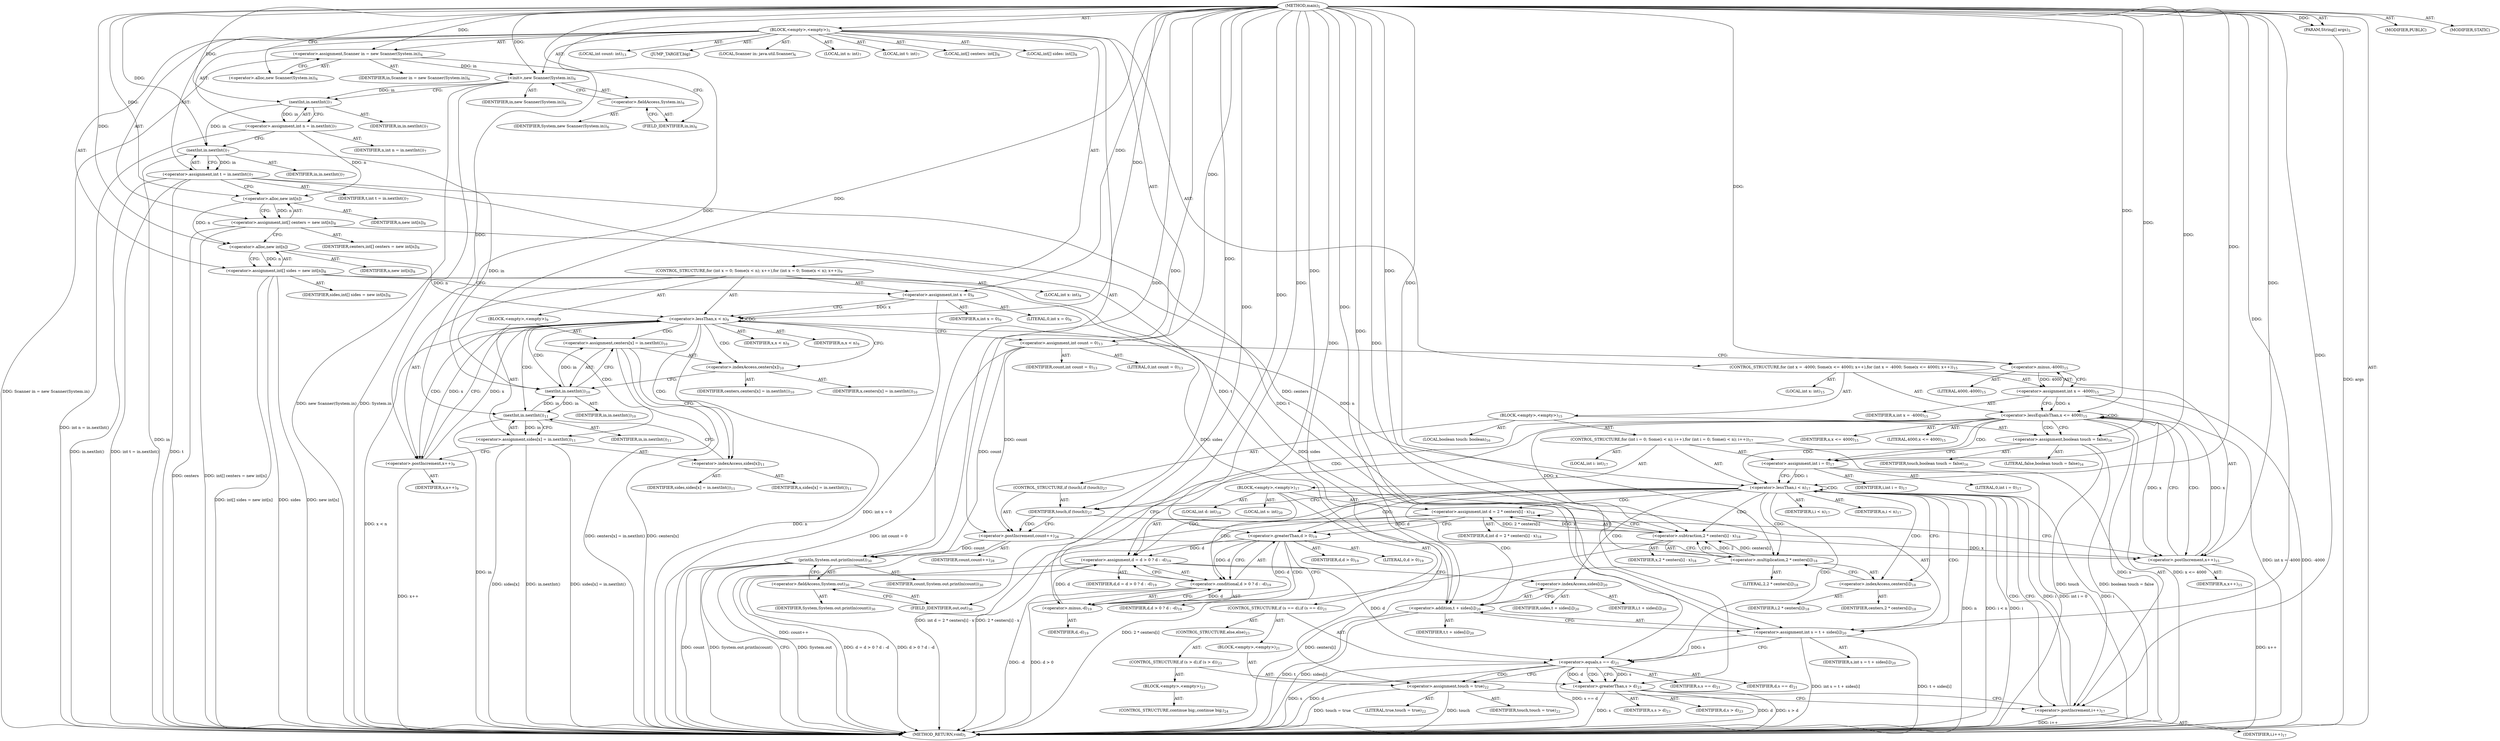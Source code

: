 digraph "main" {  
"19" [label = <(METHOD,main)<SUB>5</SUB>> ]
"20" [label = <(PARAM,String[] args)<SUB>5</SUB>> ]
"21" [label = <(BLOCK,&lt;empty&gt;,&lt;empty&gt;)<SUB>5</SUB>> ]
"4" [label = <(LOCAL,Scanner in: java.util.Scanner)<SUB>6</SUB>> ]
"22" [label = <(&lt;operator&gt;.assignment,Scanner in = new Scanner(System.in))<SUB>6</SUB>> ]
"23" [label = <(IDENTIFIER,in,Scanner in = new Scanner(System.in))<SUB>6</SUB>> ]
"24" [label = <(&lt;operator&gt;.alloc,new Scanner(System.in))<SUB>6</SUB>> ]
"25" [label = <(&lt;init&gt;,new Scanner(System.in))<SUB>6</SUB>> ]
"3" [label = <(IDENTIFIER,in,new Scanner(System.in))<SUB>6</SUB>> ]
"26" [label = <(&lt;operator&gt;.fieldAccess,System.in)<SUB>6</SUB>> ]
"27" [label = <(IDENTIFIER,System,new Scanner(System.in))<SUB>6</SUB>> ]
"28" [label = <(FIELD_IDENTIFIER,in,in)<SUB>6</SUB>> ]
"29" [label = <(LOCAL,int n: int)<SUB>7</SUB>> ]
"30" [label = <(LOCAL,int t: int)<SUB>7</SUB>> ]
"31" [label = <(&lt;operator&gt;.assignment,int n = in.nextInt())<SUB>7</SUB>> ]
"32" [label = <(IDENTIFIER,n,int n = in.nextInt())<SUB>7</SUB>> ]
"33" [label = <(nextInt,in.nextInt())<SUB>7</SUB>> ]
"34" [label = <(IDENTIFIER,in,in.nextInt())<SUB>7</SUB>> ]
"35" [label = <(&lt;operator&gt;.assignment,int t = in.nextInt())<SUB>7</SUB>> ]
"36" [label = <(IDENTIFIER,t,int t = in.nextInt())<SUB>7</SUB>> ]
"37" [label = <(nextInt,in.nextInt())<SUB>7</SUB>> ]
"38" [label = <(IDENTIFIER,in,in.nextInt())<SUB>7</SUB>> ]
"39" [label = <(LOCAL,int[] centers: int[])<SUB>8</SUB>> ]
"40" [label = <(LOCAL,int[] sides: int[])<SUB>8</SUB>> ]
"41" [label = <(&lt;operator&gt;.assignment,int[] centers = new int[n])<SUB>8</SUB>> ]
"42" [label = <(IDENTIFIER,centers,int[] centers = new int[n])<SUB>8</SUB>> ]
"43" [label = <(&lt;operator&gt;.alloc,new int[n])> ]
"44" [label = <(IDENTIFIER,n,new int[n])<SUB>8</SUB>> ]
"45" [label = <(&lt;operator&gt;.assignment,int[] sides = new int[n])<SUB>8</SUB>> ]
"46" [label = <(IDENTIFIER,sides,int[] sides = new int[n])<SUB>8</SUB>> ]
"47" [label = <(&lt;operator&gt;.alloc,new int[n])> ]
"48" [label = <(IDENTIFIER,n,new int[n])<SUB>8</SUB>> ]
"49" [label = <(CONTROL_STRUCTURE,for (int x = 0; Some(x &lt; n); x++),for (int x = 0; Some(x &lt; n); x++))<SUB>9</SUB>> ]
"50" [label = <(LOCAL,int x: int)<SUB>9</SUB>> ]
"51" [label = <(&lt;operator&gt;.assignment,int x = 0)<SUB>9</SUB>> ]
"52" [label = <(IDENTIFIER,x,int x = 0)<SUB>9</SUB>> ]
"53" [label = <(LITERAL,0,int x = 0)<SUB>9</SUB>> ]
"54" [label = <(&lt;operator&gt;.lessThan,x &lt; n)<SUB>9</SUB>> ]
"55" [label = <(IDENTIFIER,x,x &lt; n)<SUB>9</SUB>> ]
"56" [label = <(IDENTIFIER,n,x &lt; n)<SUB>9</SUB>> ]
"57" [label = <(&lt;operator&gt;.postIncrement,x++)<SUB>9</SUB>> ]
"58" [label = <(IDENTIFIER,x,x++)<SUB>9</SUB>> ]
"59" [label = <(BLOCK,&lt;empty&gt;,&lt;empty&gt;)<SUB>9</SUB>> ]
"60" [label = <(&lt;operator&gt;.assignment,centers[x] = in.nextInt())<SUB>10</SUB>> ]
"61" [label = <(&lt;operator&gt;.indexAccess,centers[x])<SUB>10</SUB>> ]
"62" [label = <(IDENTIFIER,centers,centers[x] = in.nextInt())<SUB>10</SUB>> ]
"63" [label = <(IDENTIFIER,x,centers[x] = in.nextInt())<SUB>10</SUB>> ]
"64" [label = <(nextInt,in.nextInt())<SUB>10</SUB>> ]
"65" [label = <(IDENTIFIER,in,in.nextInt())<SUB>10</SUB>> ]
"66" [label = <(&lt;operator&gt;.assignment,sides[x] = in.nextInt())<SUB>11</SUB>> ]
"67" [label = <(&lt;operator&gt;.indexAccess,sides[x])<SUB>11</SUB>> ]
"68" [label = <(IDENTIFIER,sides,sides[x] = in.nextInt())<SUB>11</SUB>> ]
"69" [label = <(IDENTIFIER,x,sides[x] = in.nextInt())<SUB>11</SUB>> ]
"70" [label = <(nextInt,in.nextInt())<SUB>11</SUB>> ]
"71" [label = <(IDENTIFIER,in,in.nextInt())<SUB>11</SUB>> ]
"72" [label = <(LOCAL,int count: int)<SUB>13</SUB>> ]
"73" [label = <(&lt;operator&gt;.assignment,int count = 0)<SUB>13</SUB>> ]
"74" [label = <(IDENTIFIER,count,int count = 0)<SUB>13</SUB>> ]
"75" [label = <(LITERAL,0,int count = 0)<SUB>13</SUB>> ]
"76" [label = <(JUMP_TARGET,big)> ]
"77" [label = <(CONTROL_STRUCTURE,for (int x = -4000; Some(x &lt;= 4000); x++),for (int x = -4000; Some(x &lt;= 4000); x++))<SUB>15</SUB>> ]
"78" [label = <(LOCAL,int x: int)<SUB>15</SUB>> ]
"79" [label = <(&lt;operator&gt;.assignment,int x = -4000)<SUB>15</SUB>> ]
"80" [label = <(IDENTIFIER,x,int x = -4000)<SUB>15</SUB>> ]
"81" [label = <(&lt;operator&gt;.minus,-4000)<SUB>15</SUB>> ]
"82" [label = <(LITERAL,4000,-4000)<SUB>15</SUB>> ]
"83" [label = <(&lt;operator&gt;.lessEqualsThan,x &lt;= 4000)<SUB>15</SUB>> ]
"84" [label = <(IDENTIFIER,x,x &lt;= 4000)<SUB>15</SUB>> ]
"85" [label = <(LITERAL,4000,x &lt;= 4000)<SUB>15</SUB>> ]
"86" [label = <(&lt;operator&gt;.postIncrement,x++)<SUB>15</SUB>> ]
"87" [label = <(IDENTIFIER,x,x++)<SUB>15</SUB>> ]
"88" [label = <(BLOCK,&lt;empty&gt;,&lt;empty&gt;)<SUB>15</SUB>> ]
"89" [label = <(LOCAL,boolean touch: boolean)<SUB>16</SUB>> ]
"90" [label = <(&lt;operator&gt;.assignment,boolean touch = false)<SUB>16</SUB>> ]
"91" [label = <(IDENTIFIER,touch,boolean touch = false)<SUB>16</SUB>> ]
"92" [label = <(LITERAL,false,boolean touch = false)<SUB>16</SUB>> ]
"93" [label = <(CONTROL_STRUCTURE,for (int i = 0; Some(i &lt; n); i++),for (int i = 0; Some(i &lt; n); i++))<SUB>17</SUB>> ]
"94" [label = <(LOCAL,int i: int)<SUB>17</SUB>> ]
"95" [label = <(&lt;operator&gt;.assignment,int i = 0)<SUB>17</SUB>> ]
"96" [label = <(IDENTIFIER,i,int i = 0)<SUB>17</SUB>> ]
"97" [label = <(LITERAL,0,int i = 0)<SUB>17</SUB>> ]
"98" [label = <(&lt;operator&gt;.lessThan,i &lt; n)<SUB>17</SUB>> ]
"99" [label = <(IDENTIFIER,i,i &lt; n)<SUB>17</SUB>> ]
"100" [label = <(IDENTIFIER,n,i &lt; n)<SUB>17</SUB>> ]
"101" [label = <(&lt;operator&gt;.postIncrement,i++)<SUB>17</SUB>> ]
"102" [label = <(IDENTIFIER,i,i++)<SUB>17</SUB>> ]
"103" [label = <(BLOCK,&lt;empty&gt;,&lt;empty&gt;)<SUB>17</SUB>> ]
"104" [label = <(LOCAL,int d: int)<SUB>18</SUB>> ]
"105" [label = <(&lt;operator&gt;.assignment,int d = 2 * centers[i] - x)<SUB>18</SUB>> ]
"106" [label = <(IDENTIFIER,d,int d = 2 * centers[i] - x)<SUB>18</SUB>> ]
"107" [label = <(&lt;operator&gt;.subtraction,2 * centers[i] - x)<SUB>18</SUB>> ]
"108" [label = <(&lt;operator&gt;.multiplication,2 * centers[i])<SUB>18</SUB>> ]
"109" [label = <(LITERAL,2,2 * centers[i])<SUB>18</SUB>> ]
"110" [label = <(&lt;operator&gt;.indexAccess,centers[i])<SUB>18</SUB>> ]
"111" [label = <(IDENTIFIER,centers,2 * centers[i])<SUB>18</SUB>> ]
"112" [label = <(IDENTIFIER,i,2 * centers[i])<SUB>18</SUB>> ]
"113" [label = <(IDENTIFIER,x,2 * centers[i] - x)<SUB>18</SUB>> ]
"114" [label = <(&lt;operator&gt;.assignment,d = d &gt; 0 ? d : -d)<SUB>19</SUB>> ]
"115" [label = <(IDENTIFIER,d,d = d &gt; 0 ? d : -d)<SUB>19</SUB>> ]
"116" [label = <(&lt;operator&gt;.conditional,d &gt; 0 ? d : -d)<SUB>19</SUB>> ]
"117" [label = <(&lt;operator&gt;.greaterThan,d &gt; 0)<SUB>19</SUB>> ]
"118" [label = <(IDENTIFIER,d,d &gt; 0)<SUB>19</SUB>> ]
"119" [label = <(LITERAL,0,d &gt; 0)<SUB>19</SUB>> ]
"120" [label = <(IDENTIFIER,d,d &gt; 0 ? d : -d)<SUB>19</SUB>> ]
"121" [label = <(&lt;operator&gt;.minus,-d)<SUB>19</SUB>> ]
"122" [label = <(IDENTIFIER,d,-d)<SUB>19</SUB>> ]
"123" [label = <(LOCAL,int s: int)<SUB>20</SUB>> ]
"124" [label = <(&lt;operator&gt;.assignment,int s = t + sides[i])<SUB>20</SUB>> ]
"125" [label = <(IDENTIFIER,s,int s = t + sides[i])<SUB>20</SUB>> ]
"126" [label = <(&lt;operator&gt;.addition,t + sides[i])<SUB>20</SUB>> ]
"127" [label = <(IDENTIFIER,t,t + sides[i])<SUB>20</SUB>> ]
"128" [label = <(&lt;operator&gt;.indexAccess,sides[i])<SUB>20</SUB>> ]
"129" [label = <(IDENTIFIER,sides,t + sides[i])<SUB>20</SUB>> ]
"130" [label = <(IDENTIFIER,i,t + sides[i])<SUB>20</SUB>> ]
"131" [label = <(CONTROL_STRUCTURE,if (s == d),if (s == d))<SUB>21</SUB>> ]
"132" [label = <(&lt;operator&gt;.equals,s == d)<SUB>21</SUB>> ]
"133" [label = <(IDENTIFIER,s,s == d)<SUB>21</SUB>> ]
"134" [label = <(IDENTIFIER,d,s == d)<SUB>21</SUB>> ]
"135" [label = <(BLOCK,&lt;empty&gt;,&lt;empty&gt;)<SUB>21</SUB>> ]
"136" [label = <(&lt;operator&gt;.assignment,touch = true)<SUB>22</SUB>> ]
"137" [label = <(IDENTIFIER,touch,touch = true)<SUB>22</SUB>> ]
"138" [label = <(LITERAL,true,touch = true)<SUB>22</SUB>> ]
"139" [label = <(CONTROL_STRUCTURE,else,else)<SUB>23</SUB>> ]
"140" [label = <(CONTROL_STRUCTURE,if (s &gt; d),if (s &gt; d))<SUB>23</SUB>> ]
"141" [label = <(&lt;operator&gt;.greaterThan,s &gt; d)<SUB>23</SUB>> ]
"142" [label = <(IDENTIFIER,s,s &gt; d)<SUB>23</SUB>> ]
"143" [label = <(IDENTIFIER,d,s &gt; d)<SUB>23</SUB>> ]
"144" [label = <(BLOCK,&lt;empty&gt;,&lt;empty&gt;)<SUB>23</SUB>> ]
"145" [label = <(CONTROL_STRUCTURE,continue big;,continue big;)<SUB>24</SUB>> ]
"146" [label = <(CONTROL_STRUCTURE,if (touch),if (touch))<SUB>27</SUB>> ]
"147" [label = <(IDENTIFIER,touch,if (touch))<SUB>27</SUB>> ]
"148" [label = <(&lt;operator&gt;.postIncrement,count++)<SUB>28</SUB>> ]
"149" [label = <(IDENTIFIER,count,count++)<SUB>28</SUB>> ]
"150" [label = <(println,System.out.println(count))<SUB>30</SUB>> ]
"151" [label = <(&lt;operator&gt;.fieldAccess,System.out)<SUB>30</SUB>> ]
"152" [label = <(IDENTIFIER,System,System.out.println(count))<SUB>30</SUB>> ]
"153" [label = <(FIELD_IDENTIFIER,out,out)<SUB>30</SUB>> ]
"154" [label = <(IDENTIFIER,count,System.out.println(count))<SUB>30</SUB>> ]
"155" [label = <(MODIFIER,PUBLIC)> ]
"156" [label = <(MODIFIER,STATIC)> ]
"157" [label = <(METHOD_RETURN,void)<SUB>5</SUB>> ]
  "19" -> "20"  [ label = "AST: "] 
  "19" -> "21"  [ label = "AST: "] 
  "19" -> "155"  [ label = "AST: "] 
  "19" -> "156"  [ label = "AST: "] 
  "19" -> "157"  [ label = "AST: "] 
  "21" -> "4"  [ label = "AST: "] 
  "21" -> "22"  [ label = "AST: "] 
  "21" -> "25"  [ label = "AST: "] 
  "21" -> "29"  [ label = "AST: "] 
  "21" -> "30"  [ label = "AST: "] 
  "21" -> "31"  [ label = "AST: "] 
  "21" -> "35"  [ label = "AST: "] 
  "21" -> "39"  [ label = "AST: "] 
  "21" -> "40"  [ label = "AST: "] 
  "21" -> "41"  [ label = "AST: "] 
  "21" -> "45"  [ label = "AST: "] 
  "21" -> "49"  [ label = "AST: "] 
  "21" -> "72"  [ label = "AST: "] 
  "21" -> "73"  [ label = "AST: "] 
  "21" -> "76"  [ label = "AST: "] 
  "21" -> "77"  [ label = "AST: "] 
  "21" -> "150"  [ label = "AST: "] 
  "22" -> "23"  [ label = "AST: "] 
  "22" -> "24"  [ label = "AST: "] 
  "25" -> "3"  [ label = "AST: "] 
  "25" -> "26"  [ label = "AST: "] 
  "26" -> "27"  [ label = "AST: "] 
  "26" -> "28"  [ label = "AST: "] 
  "31" -> "32"  [ label = "AST: "] 
  "31" -> "33"  [ label = "AST: "] 
  "33" -> "34"  [ label = "AST: "] 
  "35" -> "36"  [ label = "AST: "] 
  "35" -> "37"  [ label = "AST: "] 
  "37" -> "38"  [ label = "AST: "] 
  "41" -> "42"  [ label = "AST: "] 
  "41" -> "43"  [ label = "AST: "] 
  "43" -> "44"  [ label = "AST: "] 
  "45" -> "46"  [ label = "AST: "] 
  "45" -> "47"  [ label = "AST: "] 
  "47" -> "48"  [ label = "AST: "] 
  "49" -> "50"  [ label = "AST: "] 
  "49" -> "51"  [ label = "AST: "] 
  "49" -> "54"  [ label = "AST: "] 
  "49" -> "57"  [ label = "AST: "] 
  "49" -> "59"  [ label = "AST: "] 
  "51" -> "52"  [ label = "AST: "] 
  "51" -> "53"  [ label = "AST: "] 
  "54" -> "55"  [ label = "AST: "] 
  "54" -> "56"  [ label = "AST: "] 
  "57" -> "58"  [ label = "AST: "] 
  "59" -> "60"  [ label = "AST: "] 
  "59" -> "66"  [ label = "AST: "] 
  "60" -> "61"  [ label = "AST: "] 
  "60" -> "64"  [ label = "AST: "] 
  "61" -> "62"  [ label = "AST: "] 
  "61" -> "63"  [ label = "AST: "] 
  "64" -> "65"  [ label = "AST: "] 
  "66" -> "67"  [ label = "AST: "] 
  "66" -> "70"  [ label = "AST: "] 
  "67" -> "68"  [ label = "AST: "] 
  "67" -> "69"  [ label = "AST: "] 
  "70" -> "71"  [ label = "AST: "] 
  "73" -> "74"  [ label = "AST: "] 
  "73" -> "75"  [ label = "AST: "] 
  "77" -> "78"  [ label = "AST: "] 
  "77" -> "79"  [ label = "AST: "] 
  "77" -> "83"  [ label = "AST: "] 
  "77" -> "86"  [ label = "AST: "] 
  "77" -> "88"  [ label = "AST: "] 
  "79" -> "80"  [ label = "AST: "] 
  "79" -> "81"  [ label = "AST: "] 
  "81" -> "82"  [ label = "AST: "] 
  "83" -> "84"  [ label = "AST: "] 
  "83" -> "85"  [ label = "AST: "] 
  "86" -> "87"  [ label = "AST: "] 
  "88" -> "89"  [ label = "AST: "] 
  "88" -> "90"  [ label = "AST: "] 
  "88" -> "93"  [ label = "AST: "] 
  "88" -> "146"  [ label = "AST: "] 
  "90" -> "91"  [ label = "AST: "] 
  "90" -> "92"  [ label = "AST: "] 
  "93" -> "94"  [ label = "AST: "] 
  "93" -> "95"  [ label = "AST: "] 
  "93" -> "98"  [ label = "AST: "] 
  "93" -> "101"  [ label = "AST: "] 
  "93" -> "103"  [ label = "AST: "] 
  "95" -> "96"  [ label = "AST: "] 
  "95" -> "97"  [ label = "AST: "] 
  "98" -> "99"  [ label = "AST: "] 
  "98" -> "100"  [ label = "AST: "] 
  "101" -> "102"  [ label = "AST: "] 
  "103" -> "104"  [ label = "AST: "] 
  "103" -> "105"  [ label = "AST: "] 
  "103" -> "114"  [ label = "AST: "] 
  "103" -> "123"  [ label = "AST: "] 
  "103" -> "124"  [ label = "AST: "] 
  "103" -> "131"  [ label = "AST: "] 
  "105" -> "106"  [ label = "AST: "] 
  "105" -> "107"  [ label = "AST: "] 
  "107" -> "108"  [ label = "AST: "] 
  "107" -> "113"  [ label = "AST: "] 
  "108" -> "109"  [ label = "AST: "] 
  "108" -> "110"  [ label = "AST: "] 
  "110" -> "111"  [ label = "AST: "] 
  "110" -> "112"  [ label = "AST: "] 
  "114" -> "115"  [ label = "AST: "] 
  "114" -> "116"  [ label = "AST: "] 
  "116" -> "117"  [ label = "AST: "] 
  "116" -> "120"  [ label = "AST: "] 
  "116" -> "121"  [ label = "AST: "] 
  "117" -> "118"  [ label = "AST: "] 
  "117" -> "119"  [ label = "AST: "] 
  "121" -> "122"  [ label = "AST: "] 
  "124" -> "125"  [ label = "AST: "] 
  "124" -> "126"  [ label = "AST: "] 
  "126" -> "127"  [ label = "AST: "] 
  "126" -> "128"  [ label = "AST: "] 
  "128" -> "129"  [ label = "AST: "] 
  "128" -> "130"  [ label = "AST: "] 
  "131" -> "132"  [ label = "AST: "] 
  "131" -> "135"  [ label = "AST: "] 
  "131" -> "139"  [ label = "AST: "] 
  "132" -> "133"  [ label = "AST: "] 
  "132" -> "134"  [ label = "AST: "] 
  "135" -> "136"  [ label = "AST: "] 
  "136" -> "137"  [ label = "AST: "] 
  "136" -> "138"  [ label = "AST: "] 
  "139" -> "140"  [ label = "AST: "] 
  "140" -> "141"  [ label = "AST: "] 
  "140" -> "144"  [ label = "AST: "] 
  "141" -> "142"  [ label = "AST: "] 
  "141" -> "143"  [ label = "AST: "] 
  "144" -> "145"  [ label = "AST: "] 
  "146" -> "147"  [ label = "AST: "] 
  "146" -> "148"  [ label = "AST: "] 
  "148" -> "149"  [ label = "AST: "] 
  "150" -> "151"  [ label = "AST: "] 
  "150" -> "154"  [ label = "AST: "] 
  "151" -> "152"  [ label = "AST: "] 
  "151" -> "153"  [ label = "AST: "] 
  "22" -> "28"  [ label = "CFG: "] 
  "25" -> "33"  [ label = "CFG: "] 
  "31" -> "37"  [ label = "CFG: "] 
  "35" -> "43"  [ label = "CFG: "] 
  "41" -> "47"  [ label = "CFG: "] 
  "45" -> "51"  [ label = "CFG: "] 
  "73" -> "81"  [ label = "CFG: "] 
  "150" -> "157"  [ label = "CFG: "] 
  "24" -> "22"  [ label = "CFG: "] 
  "26" -> "25"  [ label = "CFG: "] 
  "33" -> "31"  [ label = "CFG: "] 
  "37" -> "35"  [ label = "CFG: "] 
  "43" -> "41"  [ label = "CFG: "] 
  "47" -> "45"  [ label = "CFG: "] 
  "51" -> "54"  [ label = "CFG: "] 
  "54" -> "61"  [ label = "CFG: "] 
  "54" -> "73"  [ label = "CFG: "] 
  "57" -> "54"  [ label = "CFG: "] 
  "79" -> "83"  [ label = "CFG: "] 
  "83" -> "90"  [ label = "CFG: "] 
  "83" -> "153"  [ label = "CFG: "] 
  "86" -> "83"  [ label = "CFG: "] 
  "151" -> "150"  [ label = "CFG: "] 
  "28" -> "26"  [ label = "CFG: "] 
  "60" -> "67"  [ label = "CFG: "] 
  "66" -> "57"  [ label = "CFG: "] 
  "81" -> "79"  [ label = "CFG: "] 
  "90" -> "95"  [ label = "CFG: "] 
  "153" -> "151"  [ label = "CFG: "] 
  "61" -> "64"  [ label = "CFG: "] 
  "64" -> "60"  [ label = "CFG: "] 
  "67" -> "70"  [ label = "CFG: "] 
  "70" -> "66"  [ label = "CFG: "] 
  "95" -> "98"  [ label = "CFG: "] 
  "98" -> "147"  [ label = "CFG: "] 
  "98" -> "110"  [ label = "CFG: "] 
  "101" -> "98"  [ label = "CFG: "] 
  "147" -> "148"  [ label = "CFG: "] 
  "147" -> "86"  [ label = "CFG: "] 
  "148" -> "86"  [ label = "CFG: "] 
  "105" -> "117"  [ label = "CFG: "] 
  "114" -> "128"  [ label = "CFG: "] 
  "124" -> "132"  [ label = "CFG: "] 
  "107" -> "105"  [ label = "CFG: "] 
  "116" -> "114"  [ label = "CFG: "] 
  "126" -> "124"  [ label = "CFG: "] 
  "132" -> "136"  [ label = "CFG: "] 
  "132" -> "141"  [ label = "CFG: "] 
  "108" -> "107"  [ label = "CFG: "] 
  "117" -> "116"  [ label = "CFG: "] 
  "117" -> "121"  [ label = "CFG: "] 
  "121" -> "116"  [ label = "CFG: "] 
  "128" -> "126"  [ label = "CFG: "] 
  "136" -> "101"  [ label = "CFG: "] 
  "110" -> "108"  [ label = "CFG: "] 
  "141" -> "101"  [ label = "CFG: "] 
  "19" -> "24"  [ label = "CFG: "] 
  "20" -> "157"  [ label = "DDG: args"] 
  "22" -> "157"  [ label = "DDG: Scanner in = new Scanner(System.in)"] 
  "25" -> "157"  [ label = "DDG: System.in"] 
  "25" -> "157"  [ label = "DDG: new Scanner(System.in)"] 
  "31" -> "157"  [ label = "DDG: int n = in.nextInt()"] 
  "35" -> "157"  [ label = "DDG: t"] 
  "37" -> "157"  [ label = "DDG: in"] 
  "35" -> "157"  [ label = "DDG: in.nextInt()"] 
  "35" -> "157"  [ label = "DDG: int t = in.nextInt()"] 
  "41" -> "157"  [ label = "DDG: centers"] 
  "41" -> "157"  [ label = "DDG: int[] centers = new int[n]"] 
  "45" -> "157"  [ label = "DDG: sides"] 
  "45" -> "157"  [ label = "DDG: new int[n]"] 
  "45" -> "157"  [ label = "DDG: int[] sides = new int[n]"] 
  "51" -> "157"  [ label = "DDG: int x = 0"] 
  "54" -> "157"  [ label = "DDG: n"] 
  "54" -> "157"  [ label = "DDG: x &lt; n"] 
  "73" -> "157"  [ label = "DDG: int count = 0"] 
  "79" -> "157"  [ label = "DDG: -4000"] 
  "79" -> "157"  [ label = "DDG: int x = -4000"] 
  "83" -> "157"  [ label = "DDG: x"] 
  "83" -> "157"  [ label = "DDG: x &lt;= 4000"] 
  "150" -> "157"  [ label = "DDG: System.out"] 
  "150" -> "157"  [ label = "DDG: count"] 
  "150" -> "157"  [ label = "DDG: System.out.println(count)"] 
  "90" -> "157"  [ label = "DDG: touch"] 
  "90" -> "157"  [ label = "DDG: boolean touch = false"] 
  "95" -> "157"  [ label = "DDG: int i = 0"] 
  "98" -> "157"  [ label = "DDG: i"] 
  "98" -> "157"  [ label = "DDG: n"] 
  "98" -> "157"  [ label = "DDG: i &lt; n"] 
  "148" -> "157"  [ label = "DDG: count++"] 
  "86" -> "157"  [ label = "DDG: x++"] 
  "108" -> "157"  [ label = "DDG: centers[i]"] 
  "107" -> "157"  [ label = "DDG: 2 * centers[i]"] 
  "105" -> "157"  [ label = "DDG: 2 * centers[i] - x"] 
  "105" -> "157"  [ label = "DDG: int d = 2 * centers[i] - x"] 
  "116" -> "157"  [ label = "DDG: d &gt; 0"] 
  "116" -> "157"  [ label = "DDG: -d"] 
  "114" -> "157"  [ label = "DDG: d &gt; 0 ? d : -d"] 
  "114" -> "157"  [ label = "DDG: d = d &gt; 0 ? d : -d"] 
  "126" -> "157"  [ label = "DDG: t"] 
  "126" -> "157"  [ label = "DDG: sides[i]"] 
  "124" -> "157"  [ label = "DDG: t + sides[i]"] 
  "124" -> "157"  [ label = "DDG: int s = t + sides[i]"] 
  "132" -> "157"  [ label = "DDG: s"] 
  "132" -> "157"  [ label = "DDG: d"] 
  "132" -> "157"  [ label = "DDG: s == d"] 
  "141" -> "157"  [ label = "DDG: s"] 
  "141" -> "157"  [ label = "DDG: d"] 
  "141" -> "157"  [ label = "DDG: s &gt; d"] 
  "136" -> "157"  [ label = "DDG: touch"] 
  "136" -> "157"  [ label = "DDG: touch = true"] 
  "101" -> "157"  [ label = "DDG: i++"] 
  "60" -> "157"  [ label = "DDG: centers[x]"] 
  "60" -> "157"  [ label = "DDG: centers[x] = in.nextInt()"] 
  "66" -> "157"  [ label = "DDG: sides[x]"] 
  "70" -> "157"  [ label = "DDG: in"] 
  "66" -> "157"  [ label = "DDG: in.nextInt()"] 
  "66" -> "157"  [ label = "DDG: sides[x] = in.nextInt()"] 
  "57" -> "157"  [ label = "DDG: x++"] 
  "19" -> "20"  [ label = "DDG: "] 
  "19" -> "22"  [ label = "DDG: "] 
  "33" -> "31"  [ label = "DDG: in"] 
  "37" -> "35"  [ label = "DDG: in"] 
  "43" -> "41"  [ label = "DDG: n"] 
  "47" -> "45"  [ label = "DDG: n"] 
  "19" -> "73"  [ label = "DDG: "] 
  "22" -> "25"  [ label = "DDG: in"] 
  "19" -> "25"  [ label = "DDG: "] 
  "19" -> "51"  [ label = "DDG: "] 
  "81" -> "79"  [ label = "DDG: 4000"] 
  "73" -> "150"  [ label = "DDG: count"] 
  "148" -> "150"  [ label = "DDG: count"] 
  "19" -> "150"  [ label = "DDG: "] 
  "25" -> "33"  [ label = "DDG: in"] 
  "19" -> "33"  [ label = "DDG: "] 
  "33" -> "37"  [ label = "DDG: in"] 
  "19" -> "37"  [ label = "DDG: "] 
  "31" -> "43"  [ label = "DDG: n"] 
  "19" -> "43"  [ label = "DDG: "] 
  "43" -> "47"  [ label = "DDG: n"] 
  "19" -> "47"  [ label = "DDG: "] 
  "51" -> "54"  [ label = "DDG: x"] 
  "57" -> "54"  [ label = "DDG: x"] 
  "19" -> "54"  [ label = "DDG: "] 
  "47" -> "54"  [ label = "DDG: n"] 
  "54" -> "57"  [ label = "DDG: x"] 
  "19" -> "57"  [ label = "DDG: "] 
  "64" -> "60"  [ label = "DDG: in"] 
  "70" -> "66"  [ label = "DDG: in"] 
  "79" -> "83"  [ label = "DDG: x"] 
  "86" -> "83"  [ label = "DDG: x"] 
  "19" -> "83"  [ label = "DDG: "] 
  "83" -> "86"  [ label = "DDG: x"] 
  "107" -> "86"  [ label = "DDG: x"] 
  "19" -> "86"  [ label = "DDG: "] 
  "19" -> "90"  [ label = "DDG: "] 
  "19" -> "81"  [ label = "DDG: "] 
  "19" -> "95"  [ label = "DDG: "] 
  "19" -> "147"  [ label = "DDG: "] 
  "37" -> "64"  [ label = "DDG: in"] 
  "70" -> "64"  [ label = "DDG: in"] 
  "19" -> "64"  [ label = "DDG: "] 
  "64" -> "70"  [ label = "DDG: in"] 
  "19" -> "70"  [ label = "DDG: "] 
  "95" -> "98"  [ label = "DDG: i"] 
  "101" -> "98"  [ label = "DDG: i"] 
  "19" -> "98"  [ label = "DDG: "] 
  "54" -> "98"  [ label = "DDG: n"] 
  "98" -> "101"  [ label = "DDG: i"] 
  "19" -> "101"  [ label = "DDG: "] 
  "107" -> "105"  [ label = "DDG: 2 * centers[i]"] 
  "107" -> "105"  [ label = "DDG: x"] 
  "117" -> "114"  [ label = "DDG: d"] 
  "121" -> "114"  [ label = "DDG: d"] 
  "19" -> "114"  [ label = "DDG: "] 
  "35" -> "124"  [ label = "DDG: t"] 
  "19" -> "124"  [ label = "DDG: "] 
  "45" -> "124"  [ label = "DDG: sides"] 
  "73" -> "148"  [ label = "DDG: count"] 
  "19" -> "148"  [ label = "DDG: "] 
  "108" -> "107"  [ label = "DDG: 2"] 
  "108" -> "107"  [ label = "DDG: centers[i]"] 
  "83" -> "107"  [ label = "DDG: x"] 
  "19" -> "107"  [ label = "DDG: "] 
  "117" -> "116"  [ label = "DDG: d"] 
  "121" -> "116"  [ label = "DDG: d"] 
  "19" -> "116"  [ label = "DDG: "] 
  "35" -> "126"  [ label = "DDG: t"] 
  "19" -> "126"  [ label = "DDG: "] 
  "45" -> "126"  [ label = "DDG: sides"] 
  "124" -> "132"  [ label = "DDG: s"] 
  "19" -> "132"  [ label = "DDG: "] 
  "114" -> "132"  [ label = "DDG: d"] 
  "19" -> "136"  [ label = "DDG: "] 
  "19" -> "108"  [ label = "DDG: "] 
  "41" -> "108"  [ label = "DDG: centers"] 
  "105" -> "117"  [ label = "DDG: d"] 
  "19" -> "117"  [ label = "DDG: "] 
  "117" -> "121"  [ label = "DDG: d"] 
  "19" -> "121"  [ label = "DDG: "] 
  "132" -> "141"  [ label = "DDG: s"] 
  "19" -> "141"  [ label = "DDG: "] 
  "132" -> "141"  [ label = "DDG: d"] 
  "54" -> "60"  [ label = "CDG: "] 
  "54" -> "64"  [ label = "CDG: "] 
  "54" -> "57"  [ label = "CDG: "] 
  "54" -> "66"  [ label = "CDG: "] 
  "54" -> "67"  [ label = "CDG: "] 
  "54" -> "54"  [ label = "CDG: "] 
  "54" -> "61"  [ label = "CDG: "] 
  "54" -> "70"  [ label = "CDG: "] 
  "83" -> "98"  [ label = "CDG: "] 
  "83" -> "95"  [ label = "CDG: "] 
  "83" -> "90"  [ label = "CDG: "] 
  "83" -> "83"  [ label = "CDG: "] 
  "83" -> "147"  [ label = "CDG: "] 
  "83" -> "86"  [ label = "CDG: "] 
  "98" -> "107"  [ label = "CDG: "] 
  "98" -> "98"  [ label = "CDG: "] 
  "98" -> "116"  [ label = "CDG: "] 
  "98" -> "128"  [ label = "CDG: "] 
  "98" -> "114"  [ label = "CDG: "] 
  "98" -> "132"  [ label = "CDG: "] 
  "98" -> "101"  [ label = "CDG: "] 
  "98" -> "126"  [ label = "CDG: "] 
  "98" -> "105"  [ label = "CDG: "] 
  "98" -> "110"  [ label = "CDG: "] 
  "98" -> "117"  [ label = "CDG: "] 
  "98" -> "124"  [ label = "CDG: "] 
  "98" -> "108"  [ label = "CDG: "] 
  "147" -> "148"  [ label = "CDG: "] 
  "132" -> "141"  [ label = "CDG: "] 
  "132" -> "136"  [ label = "CDG: "] 
  "117" -> "121"  [ label = "CDG: "] 
}
